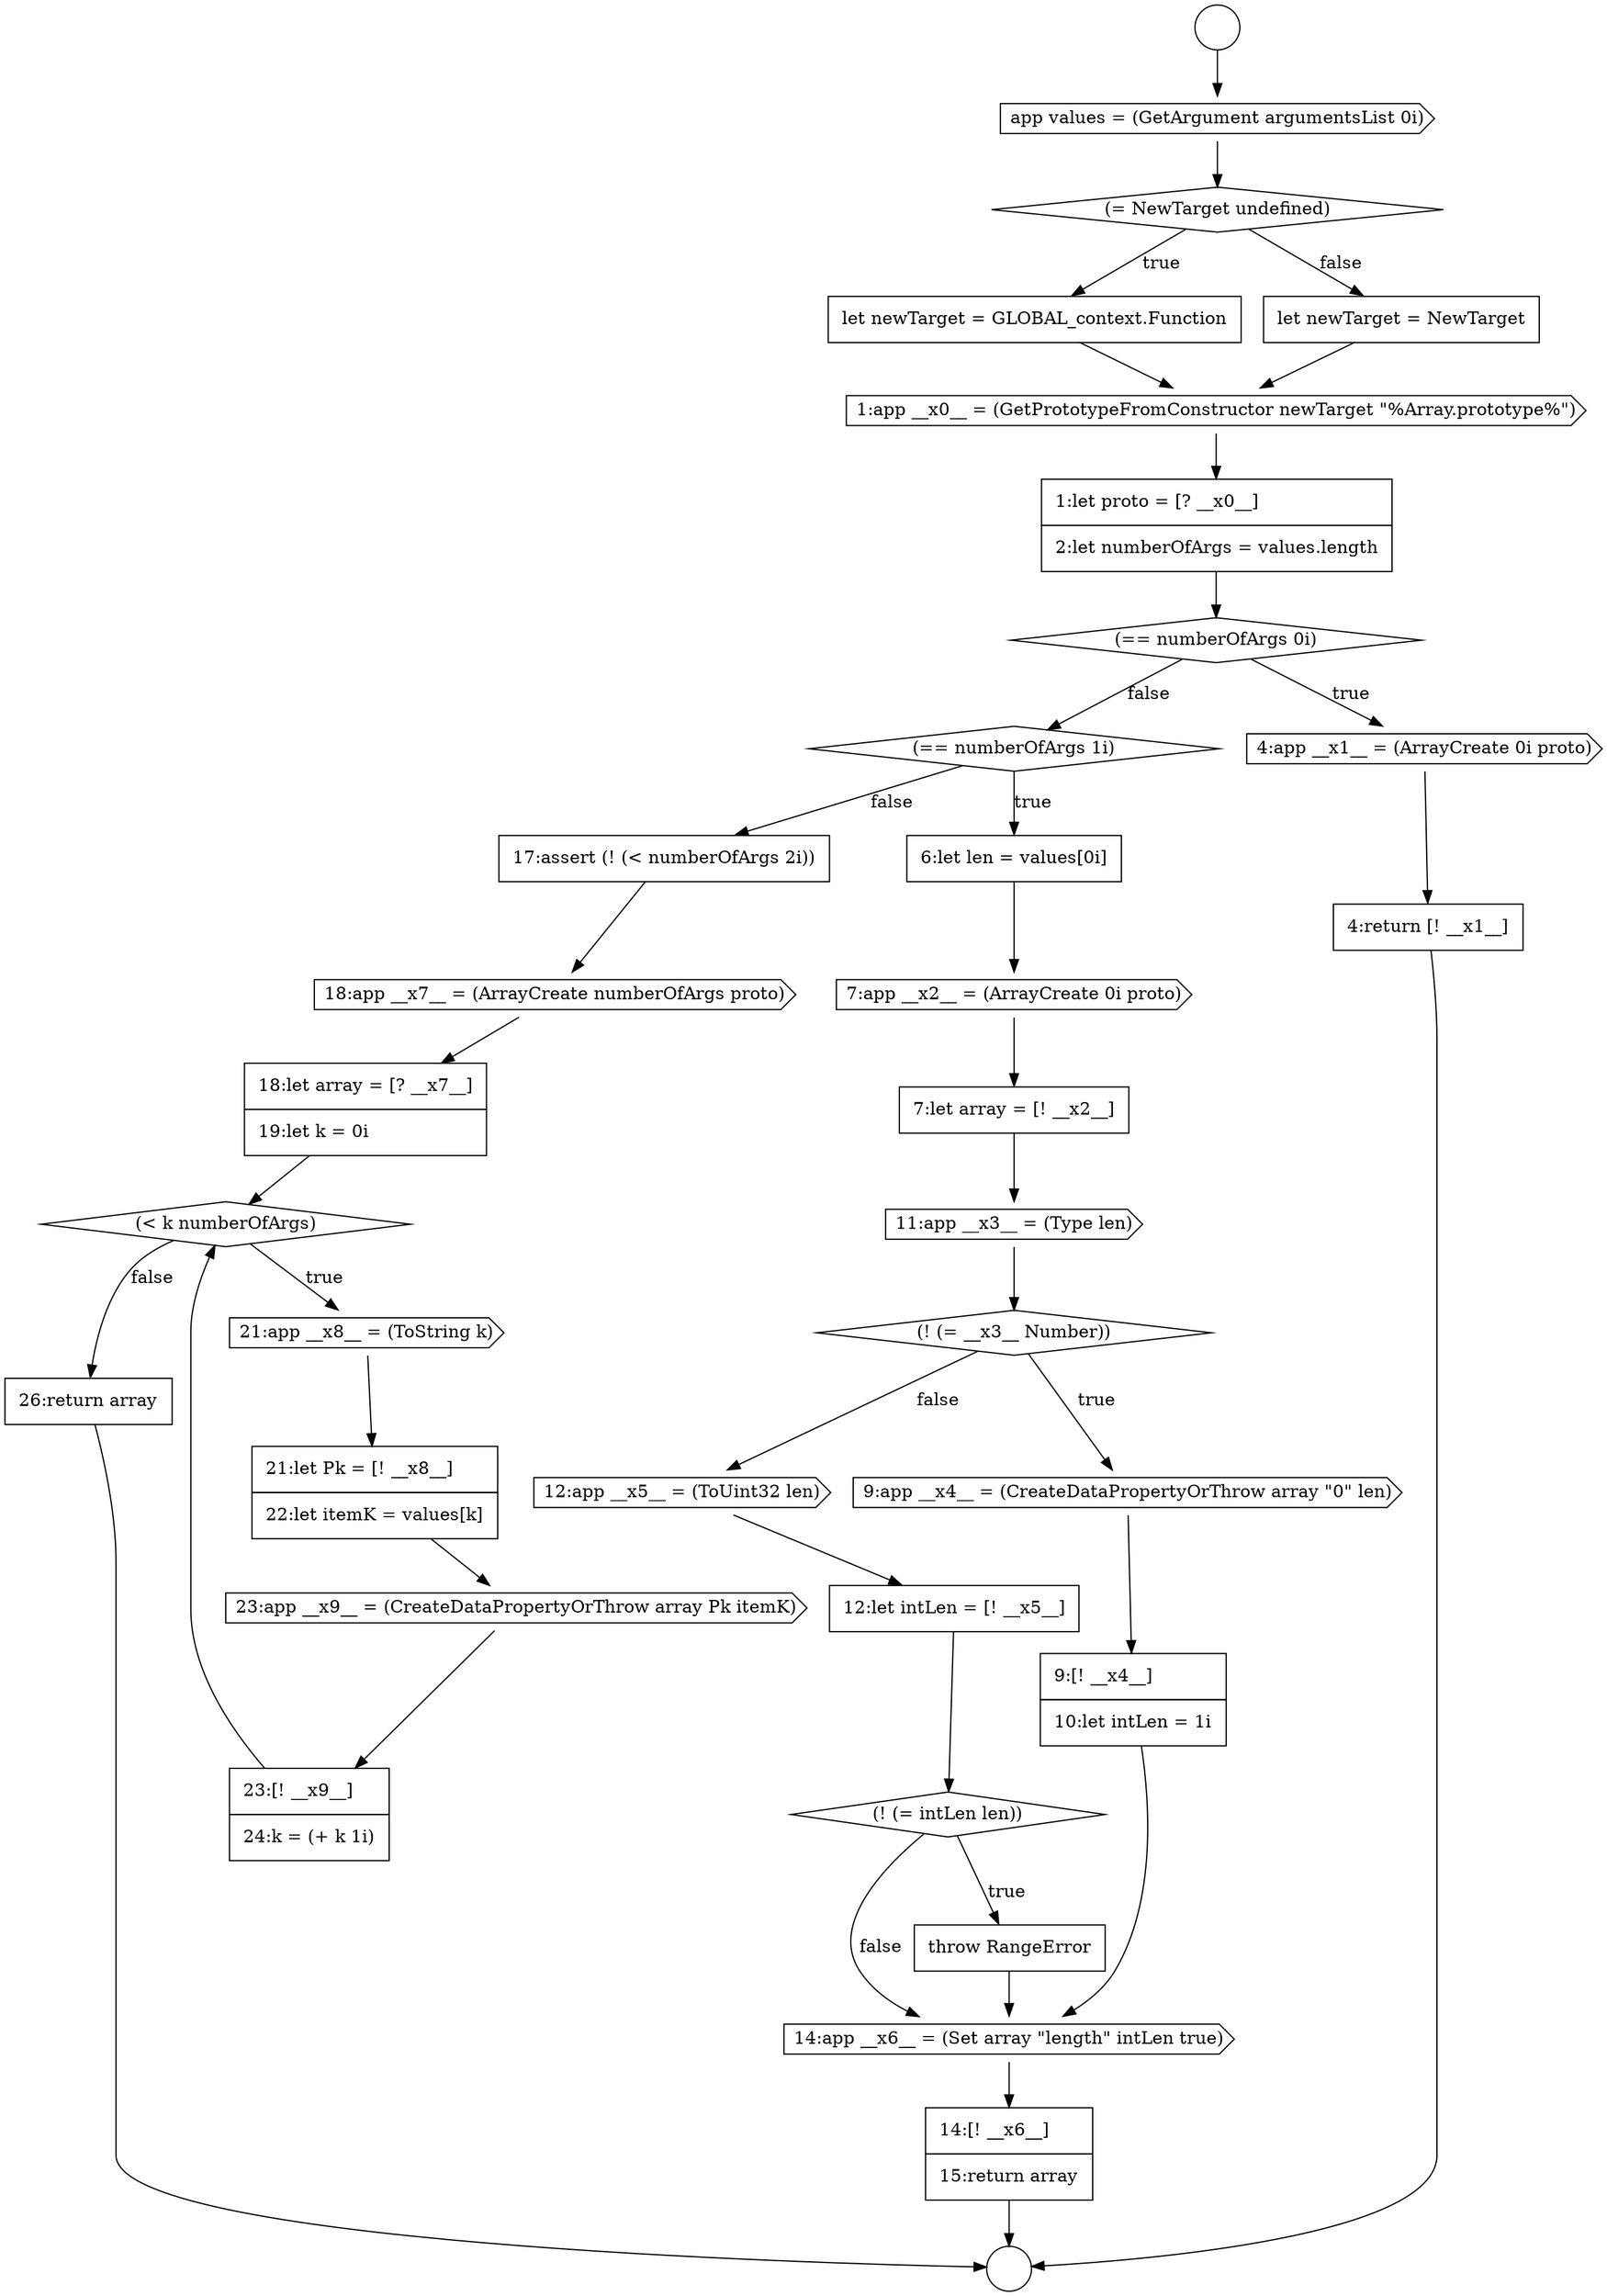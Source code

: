 digraph {
  node15926 [shape=cds, label=<<font color="black">18:app __x7__ = (ArrayCreate numberOfArgs proto)</font>> color="black" fillcolor="white" style=filled]
  node15916 [shape=diamond, label=<<font color="black">(! (= __x3__ Number))</font>> color="black" fillcolor="white" style=filled]
  node15931 [shape=cds, label=<<font color="black">23:app __x9__ = (CreateDataPropertyOrThrow array Pk itemK)</font>> color="black" fillcolor="white" style=filled]
  node15922 [shape=none, margin=0, label=<<font color="black">
    <table border="0" cellborder="1" cellspacing="0" cellpadding="10">
      <tr><td align="left">throw RangeError</td></tr>
    </table>
  </font>> color="black" fillcolor="white" style=filled]
  node15907 [shape=none, margin=0, label=<<font color="black">
    <table border="0" cellborder="1" cellspacing="0" cellpadding="10">
      <tr><td align="left">1:let proto = [? __x0__]</td></tr>
      <tr><td align="left">2:let numberOfArgs = values.length</td></tr>
    </table>
  </font>> color="black" fillcolor="white" style=filled]
  node15920 [shape=none, margin=0, label=<<font color="black">
    <table border="0" cellborder="1" cellspacing="0" cellpadding="10">
      <tr><td align="left">12:let intLen = [! __x5__]</td></tr>
    </table>
  </font>> color="black" fillcolor="white" style=filled]
  node15901 [shape=circle label=" " color="black" fillcolor="white" style=filled]
  node15912 [shape=none, margin=0, label=<<font color="black">
    <table border="0" cellborder="1" cellspacing="0" cellpadding="10">
      <tr><td align="left">6:let len = values[0i]</td></tr>
    </table>
  </font>> color="black" fillcolor="white" style=filled]
  node15927 [shape=none, margin=0, label=<<font color="black">
    <table border="0" cellborder="1" cellspacing="0" cellpadding="10">
      <tr><td align="left">18:let array = [? __x7__]</td></tr>
      <tr><td align="left">19:let k = 0i</td></tr>
    </table>
  </font>> color="black" fillcolor="white" style=filled]
  node15908 [shape=diamond, label=<<font color="black">(== numberOfArgs 0i)</font>> color="black" fillcolor="white" style=filled]
  node15923 [shape=cds, label=<<font color="black">14:app __x6__ = (Set array &quot;length&quot; intLen true)</font>> color="black" fillcolor="white" style=filled]
  node15919 [shape=cds, label=<<font color="black">12:app __x5__ = (ToUint32 len)</font>> color="black" fillcolor="white" style=filled]
  node15914 [shape=none, margin=0, label=<<font color="black">
    <table border="0" cellborder="1" cellspacing="0" cellpadding="10">
      <tr><td align="left">7:let array = [! __x2__]</td></tr>
    </table>
  </font>> color="black" fillcolor="white" style=filled]
  node15918 [shape=none, margin=0, label=<<font color="black">
    <table border="0" cellborder="1" cellspacing="0" cellpadding="10">
      <tr><td align="left">9:[! __x4__]</td></tr>
      <tr><td align="left">10:let intLen = 1i</td></tr>
    </table>
  </font>> color="black" fillcolor="white" style=filled]
  node15925 [shape=none, margin=0, label=<<font color="black">
    <table border="0" cellborder="1" cellspacing="0" cellpadding="10">
      <tr><td align="left">17:assert (! (&lt; numberOfArgs 2i))</td></tr>
    </table>
  </font>> color="black" fillcolor="white" style=filled]
  node15917 [shape=cds, label=<<font color="black">9:app __x4__ = (CreateDataPropertyOrThrow array &quot;0&quot; len)</font>> color="black" fillcolor="white" style=filled]
  node15921 [shape=diamond, label=<<font color="black">(! (= intLen len))</font>> color="black" fillcolor="white" style=filled]
  node15906 [shape=cds, label=<<font color="black">1:app __x0__ = (GetPrototypeFromConstructor newTarget &quot;%Array.prototype%&quot;)</font>> color="black" fillcolor="white" style=filled]
  node15911 [shape=diamond, label=<<font color="black">(== numberOfArgs 1i)</font>> color="black" fillcolor="white" style=filled]
  node15900 [shape=circle label=" " color="black" fillcolor="white" style=filled]
  node15915 [shape=cds, label=<<font color="black">11:app __x3__ = (Type len)</font>> color="black" fillcolor="white" style=filled]
  node15930 [shape=none, margin=0, label=<<font color="black">
    <table border="0" cellborder="1" cellspacing="0" cellpadding="10">
      <tr><td align="left">21:let Pk = [! __x8__]</td></tr>
      <tr><td align="left">22:let itemK = values[k]</td></tr>
    </table>
  </font>> color="black" fillcolor="white" style=filled]
  node15909 [shape=cds, label=<<font color="black">4:app __x1__ = (ArrayCreate 0i proto)</font>> color="black" fillcolor="white" style=filled]
  node15904 [shape=none, margin=0, label=<<font color="black">
    <table border="0" cellborder="1" cellspacing="0" cellpadding="10">
      <tr><td align="left">let newTarget = GLOBAL_context.Function</td></tr>
    </table>
  </font>> color="black" fillcolor="white" style=filled]
  node15902 [shape=cds, label=<<font color="black">app values = (GetArgument argumentsList 0i)</font>> color="black" fillcolor="white" style=filled]
  node15929 [shape=cds, label=<<font color="black">21:app __x8__ = (ToString k)</font>> color="black" fillcolor="white" style=filled]
  node15933 [shape=none, margin=0, label=<<font color="black">
    <table border="0" cellborder="1" cellspacing="0" cellpadding="10">
      <tr><td align="left">26:return array</td></tr>
    </table>
  </font>> color="black" fillcolor="white" style=filled]
  node15928 [shape=diamond, label=<<font color="black">(&lt; k numberOfArgs)</font>> color="black" fillcolor="white" style=filled]
  node15905 [shape=none, margin=0, label=<<font color="black">
    <table border="0" cellborder="1" cellspacing="0" cellpadding="10">
      <tr><td align="left">let newTarget = NewTarget</td></tr>
    </table>
  </font>> color="black" fillcolor="white" style=filled]
  node15924 [shape=none, margin=0, label=<<font color="black">
    <table border="0" cellborder="1" cellspacing="0" cellpadding="10">
      <tr><td align="left">14:[! __x6__]</td></tr>
      <tr><td align="left">15:return array</td></tr>
    </table>
  </font>> color="black" fillcolor="white" style=filled]
  node15910 [shape=none, margin=0, label=<<font color="black">
    <table border="0" cellborder="1" cellspacing="0" cellpadding="10">
      <tr><td align="left">4:return [! __x1__]</td></tr>
    </table>
  </font>> color="black" fillcolor="white" style=filled]
  node15903 [shape=diamond, label=<<font color="black">(= NewTarget undefined)</font>> color="black" fillcolor="white" style=filled]
  node15913 [shape=cds, label=<<font color="black">7:app __x2__ = (ArrayCreate 0i proto)</font>> color="black" fillcolor="white" style=filled]
  node15932 [shape=none, margin=0, label=<<font color="black">
    <table border="0" cellborder="1" cellspacing="0" cellpadding="10">
      <tr><td align="left">23:[! __x9__]</td></tr>
      <tr><td align="left">24:k = (+ k 1i)</td></tr>
    </table>
  </font>> color="black" fillcolor="white" style=filled]
  node15915 -> node15916 [ color="black"]
  node15905 -> node15906 [ color="black"]
  node15930 -> node15931 [ color="black"]
  node15932 -> node15928 [ color="black"]
  node15916 -> node15917 [label=<<font color="black">true</font>> color="black"]
  node15916 -> node15919 [label=<<font color="black">false</font>> color="black"]
  node15909 -> node15910 [ color="black"]
  node15922 -> node15923 [ color="black"]
  node15904 -> node15906 [ color="black"]
  node15929 -> node15930 [ color="black"]
  node15907 -> node15908 [ color="black"]
  node15902 -> node15903 [ color="black"]
  node15926 -> node15927 [ color="black"]
  node15908 -> node15909 [label=<<font color="black">true</font>> color="black"]
  node15908 -> node15911 [label=<<font color="black">false</font>> color="black"]
  node15918 -> node15923 [ color="black"]
  node15911 -> node15912 [label=<<font color="black">true</font>> color="black"]
  node15911 -> node15925 [label=<<font color="black">false</font>> color="black"]
  node15927 -> node15928 [ color="black"]
  node15912 -> node15913 [ color="black"]
  node15925 -> node15926 [ color="black"]
  node15903 -> node15904 [label=<<font color="black">true</font>> color="black"]
  node15903 -> node15905 [label=<<font color="black">false</font>> color="black"]
  node15920 -> node15921 [ color="black"]
  node15917 -> node15918 [ color="black"]
  node15923 -> node15924 [ color="black"]
  node15931 -> node15932 [ color="black"]
  node15913 -> node15914 [ color="black"]
  node15928 -> node15929 [label=<<font color="black">true</font>> color="black"]
  node15928 -> node15933 [label=<<font color="black">false</font>> color="black"]
  node15914 -> node15915 [ color="black"]
  node15910 -> node15901 [ color="black"]
  node15900 -> node15902 [ color="black"]
  node15924 -> node15901 [ color="black"]
  node15919 -> node15920 [ color="black"]
  node15906 -> node15907 [ color="black"]
  node15933 -> node15901 [ color="black"]
  node15921 -> node15922 [label=<<font color="black">true</font>> color="black"]
  node15921 -> node15923 [label=<<font color="black">false</font>> color="black"]
}
